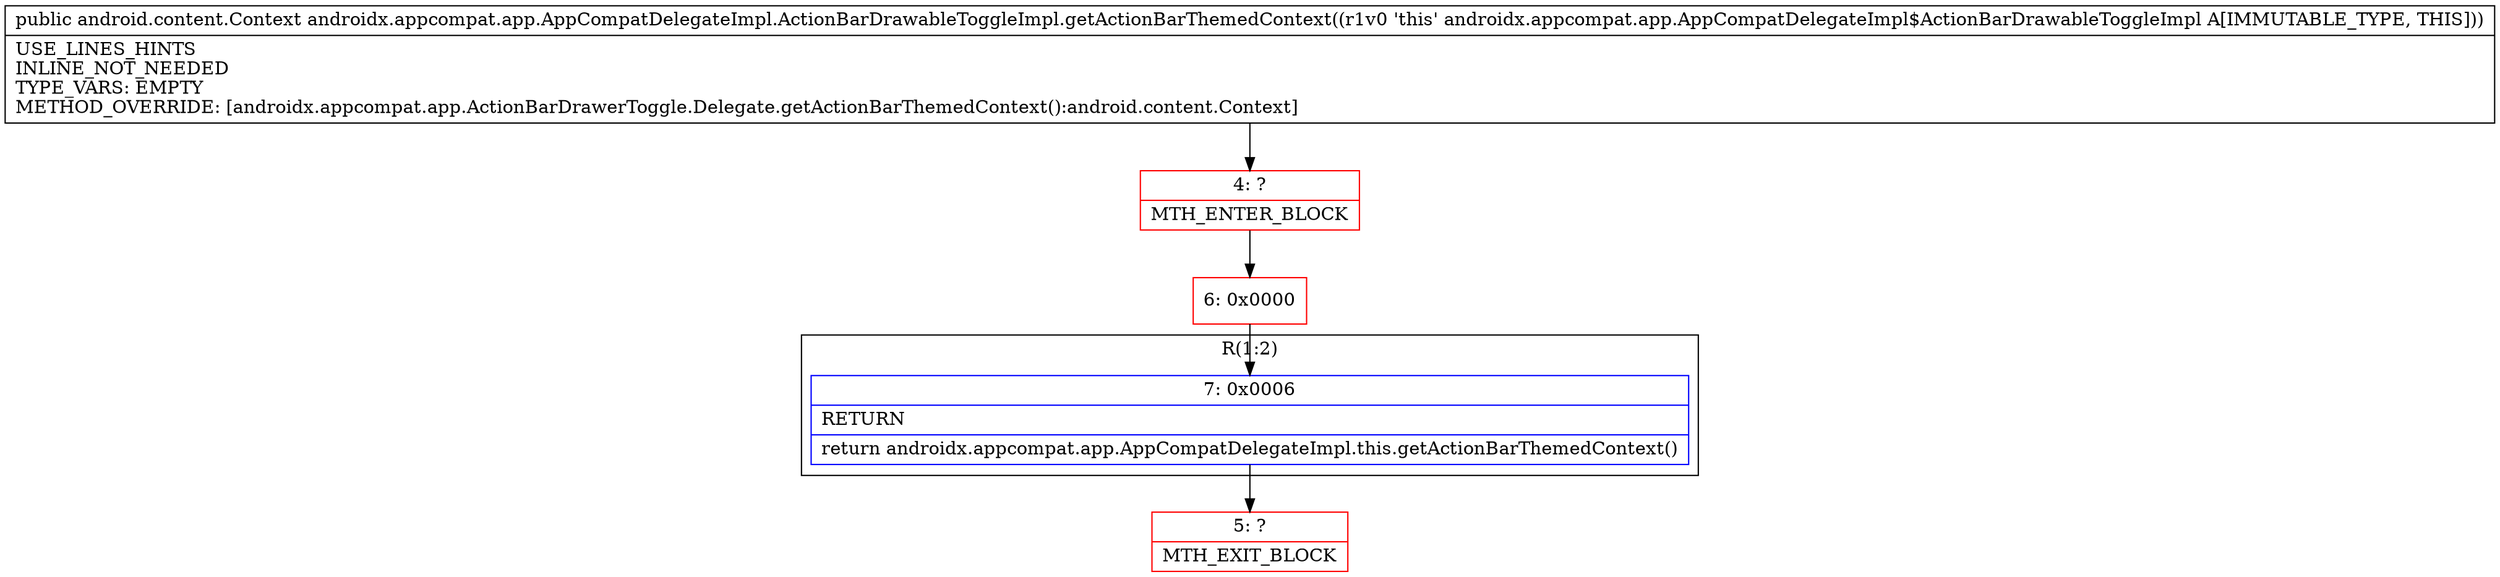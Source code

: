 digraph "CFG forandroidx.appcompat.app.AppCompatDelegateImpl.ActionBarDrawableToggleImpl.getActionBarThemedContext()Landroid\/content\/Context;" {
subgraph cluster_Region_1072310580 {
label = "R(1:2)";
node [shape=record,color=blue];
Node_7 [shape=record,label="{7\:\ 0x0006|RETURN\l|return androidx.appcompat.app.AppCompatDelegateImpl.this.getActionBarThemedContext()\l}"];
}
Node_4 [shape=record,color=red,label="{4\:\ ?|MTH_ENTER_BLOCK\l}"];
Node_6 [shape=record,color=red,label="{6\:\ 0x0000}"];
Node_5 [shape=record,color=red,label="{5\:\ ?|MTH_EXIT_BLOCK\l}"];
MethodNode[shape=record,label="{public android.content.Context androidx.appcompat.app.AppCompatDelegateImpl.ActionBarDrawableToggleImpl.getActionBarThemedContext((r1v0 'this' androidx.appcompat.app.AppCompatDelegateImpl$ActionBarDrawableToggleImpl A[IMMUTABLE_TYPE, THIS]))  | USE_LINES_HINTS\lINLINE_NOT_NEEDED\lTYPE_VARS: EMPTY\lMETHOD_OVERRIDE: [androidx.appcompat.app.ActionBarDrawerToggle.Delegate.getActionBarThemedContext():android.content.Context]\l}"];
MethodNode -> Node_4;Node_7 -> Node_5;
Node_4 -> Node_6;
Node_6 -> Node_7;
}

